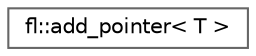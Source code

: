 digraph "Graphical Class Hierarchy"
{
 // INTERACTIVE_SVG=YES
 // LATEX_PDF_SIZE
  bgcolor="transparent";
  edge [fontname=Helvetica,fontsize=10,labelfontname=Helvetica,labelfontsize=10];
  node [fontname=Helvetica,fontsize=10,shape=box,height=0.2,width=0.4];
  rankdir="LR";
  Node0 [id="Node000000",label="fl::add_pointer\< T \>",height=0.2,width=0.4,color="grey40", fillcolor="white", style="filled",URL="$d4/d36/namespacefl.html#da/d17/structfl_1_1add__pointer",tooltip=" "];
}
